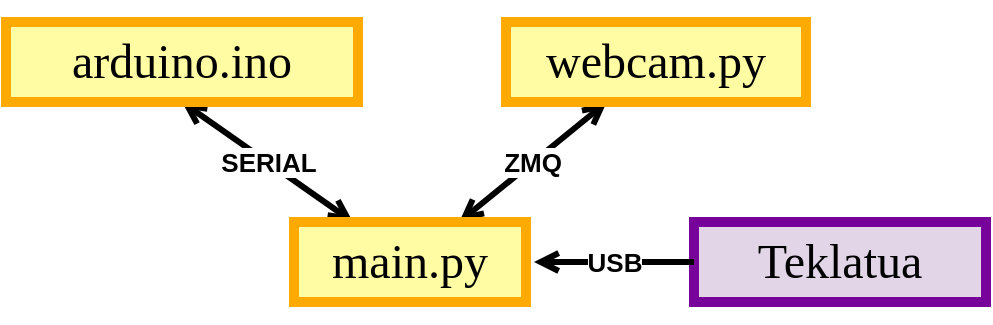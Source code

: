 <mxfile version="14.4.7" type="github">
  <diagram id="XJMY_p66TIOdNshQTS1I" name="Page-1">
    <mxGraphModel dx="868" dy="479" grid="1" gridSize="10" guides="1" tooltips="1" connect="1" arrows="1" fold="1" page="1" pageScale="1" pageWidth="827" pageHeight="1169" math="0" shadow="0">
      <root>
        <mxCell id="0" />
        <mxCell id="1" parent="0" />
        <mxCell id="qCXjxvX3iwaiMk3MSXyi-8" value="ZMQ" style="edgeStyle=none;sketch=0;orthogonalLoop=1;jettySize=auto;html=1;startSize=6;sourcePerimeterSpacing=0;endArrow=open;endFill=0;endSize=6;targetPerimeterSpacing=0;strokeWidth=3;fontSize=13;startArrow=open;startFill=0;horizontal=1;verticalAlign=middle;fontStyle=1" edge="1" parent="1" source="DNI_yx09WFSDSM6TmQIa-17" target="qCXjxvX3iwaiMk3MSXyi-7">
          <mxGeometry relative="1" as="geometry" />
        </mxCell>
        <mxCell id="qCXjxvX3iwaiMk3MSXyi-10" value="&lt;b&gt;SERIAL&lt;/b&gt;" style="edgeStyle=none;sketch=0;orthogonalLoop=1;jettySize=auto;html=1;startArrow=open;startFill=0;startSize=6;sourcePerimeterSpacing=0;endArrow=open;endFill=0;endSize=6;targetPerimeterSpacing=0;strokeWidth=3;fontSize=13;entryX=0.5;entryY=1;entryDx=0;entryDy=0;" edge="1" parent="1" source="DNI_yx09WFSDSM6TmQIa-17" target="qCXjxvX3iwaiMk3MSXyi-9">
          <mxGeometry relative="1" as="geometry" />
        </mxCell>
        <mxCell id="DNI_yx09WFSDSM6TmQIa-17" value="&lt;h1&gt;&lt;font face=&quot;Lucida Console&quot;&gt;&lt;span style=&quot;font-weight: normal&quot;&gt;main.py&lt;/span&gt;&lt;/font&gt;&lt;/h1&gt;" style="rounded=0;whiteSpace=wrap;html=1;strokeWidth=5;glass=0;sketch=0;shadow=0;strokeColor=#FFAA00;fillColor=#FFFCA3;" parent="1" vertex="1">
          <mxGeometry x="414" y="130" width="116" height="40" as="geometry" />
        </mxCell>
        <mxCell id="qCXjxvX3iwaiMk3MSXyi-4" value="&lt;h1&gt;&lt;font face=&quot;Lucida Console&quot;&gt;&lt;span style=&quot;font-weight: normal&quot;&gt;Teklatua&lt;/span&gt;&lt;/font&gt;&lt;/h1&gt;" style="rounded=0;whiteSpace=wrap;html=1;strokeWidth=5;glass=0;sketch=0;shadow=0;fillColor=#e1d5e7;strokeColor=#760299;" vertex="1" parent="1">
          <mxGeometry x="614" y="130" width="146" height="40" as="geometry" />
        </mxCell>
        <mxCell id="qCXjxvX3iwaiMk3MSXyi-6" value="&lt;span style=&quot;font-size: 13px;&quot;&gt;USB&lt;/span&gt;" style="endArrow=open;html=1;exitX=0;exitY=0.5;exitDx=0;exitDy=0;entryX=1;entryY=0.5;entryDx=0;entryDy=0;strokeWidth=3;endFill=0;targetPerimeterSpacing=0;sourcePerimeterSpacing=0;endSize=6;startSize=6;jumpStyle=none;sketch=0;verticalAlign=middle;fontSize=13;horizontal=1;fontStyle=1" edge="1" parent="1" source="qCXjxvX3iwaiMk3MSXyi-4">
          <mxGeometry width="50" height="50" relative="1" as="geometry">
            <mxPoint x="390" y="270" as="sourcePoint" />
            <mxPoint x="534" y="150" as="targetPoint" />
            <Array as="points" />
          </mxGeometry>
        </mxCell>
        <mxCell id="qCXjxvX3iwaiMk3MSXyi-7" value="&lt;h1&gt;&lt;font face=&quot;Lucida Console&quot;&gt;&lt;span style=&quot;font-weight: normal&quot;&gt;webcam.py&lt;/span&gt;&lt;/font&gt;&lt;/h1&gt;" style="rounded=0;whiteSpace=wrap;html=1;strokeWidth=5;glass=0;sketch=0;shadow=0;strokeColor=#FFAA00;fillColor=#FFFCA3;" vertex="1" parent="1">
          <mxGeometry x="520" y="30" width="150" height="40" as="geometry" />
        </mxCell>
        <mxCell id="qCXjxvX3iwaiMk3MSXyi-9" value="&lt;h1&gt;&lt;font face=&quot;Lucida Console&quot;&gt;&lt;span style=&quot;font-weight: normal&quot;&gt;arduino.ino&lt;/span&gt;&lt;/font&gt;&lt;/h1&gt;" style="rounded=0;whiteSpace=wrap;html=1;strokeWidth=5;glass=0;sketch=0;shadow=0;strokeColor=#FFAA00;fillColor=#FFFCA3;" vertex="1" parent="1">
          <mxGeometry x="270" y="30" width="176" height="40" as="geometry" />
        </mxCell>
      </root>
    </mxGraphModel>
  </diagram>
</mxfile>
